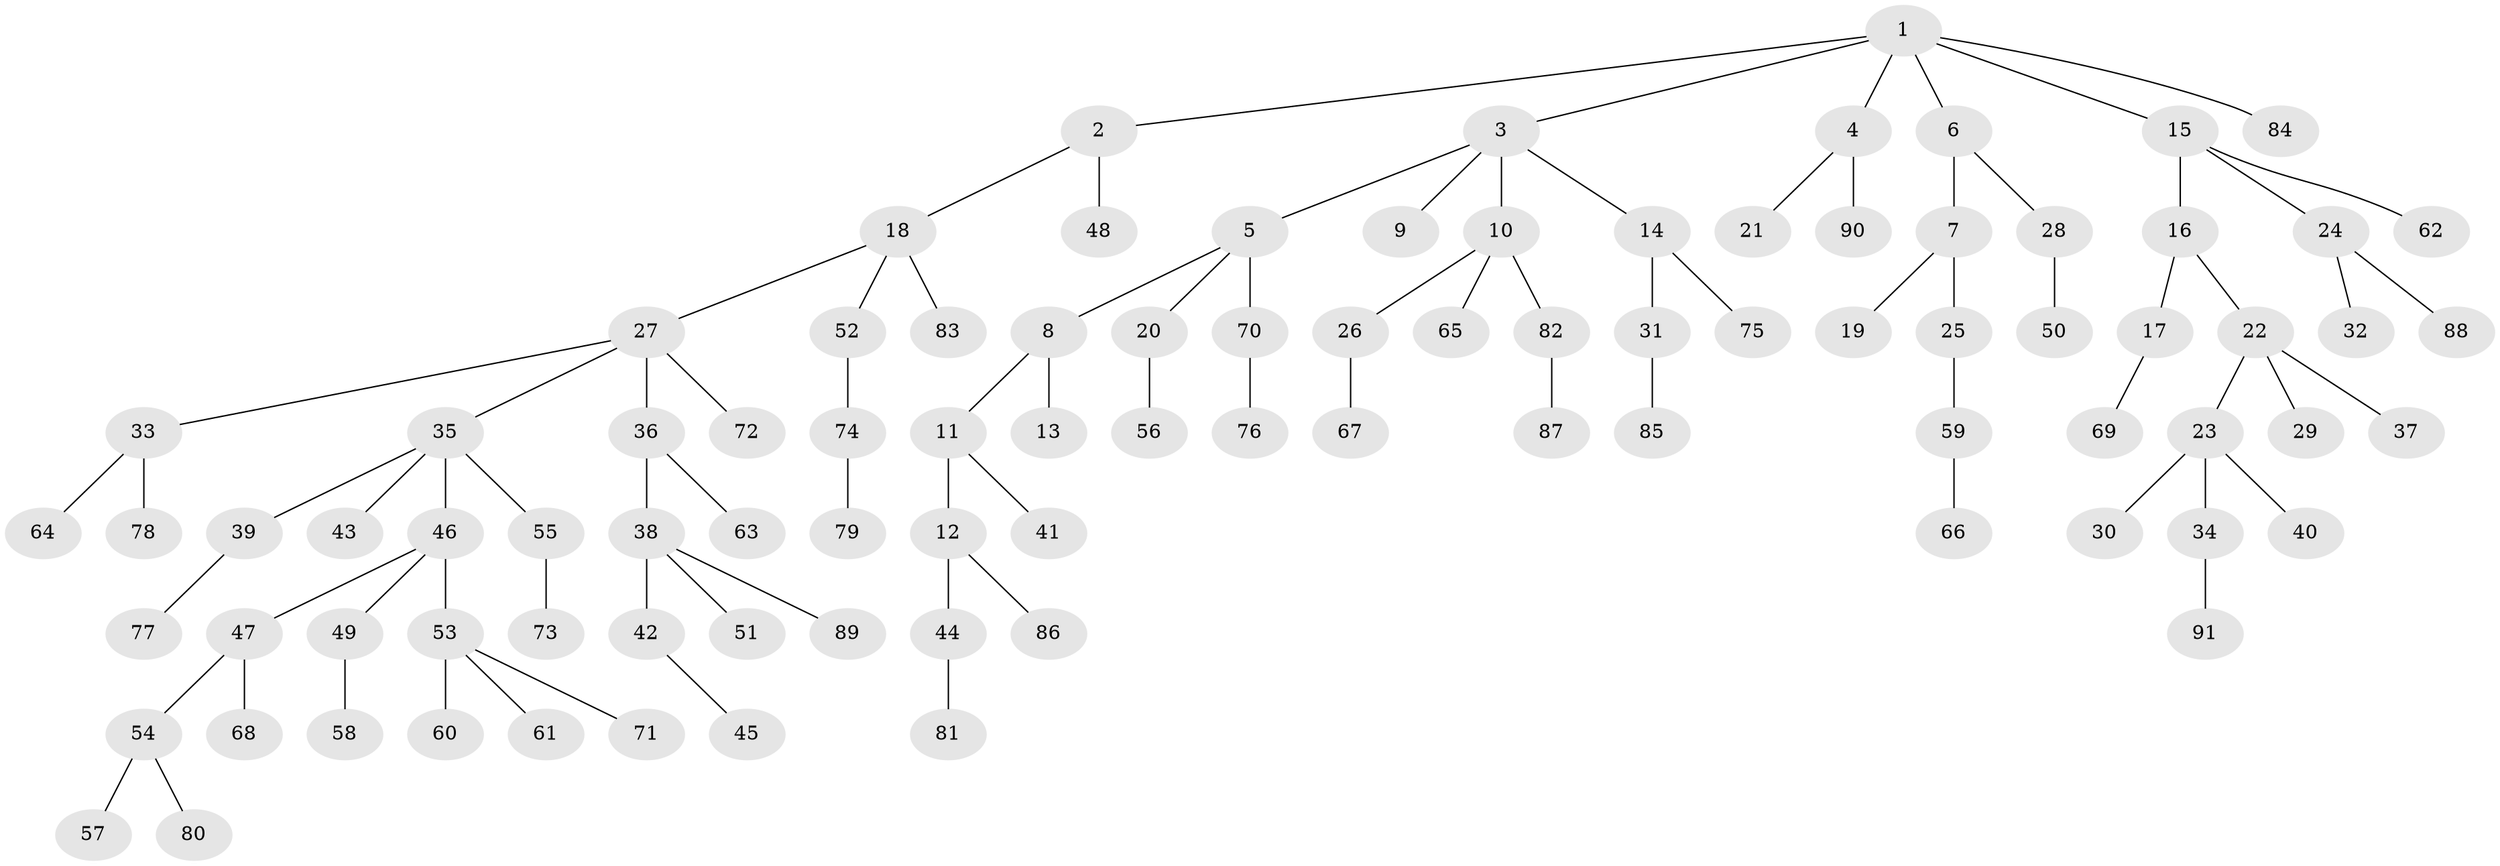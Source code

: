 // coarse degree distribution, {7: 0.016666666666666666, 6: 0.03333333333333333, 2: 0.1, 4: 0.1, 3: 0.08333333333333333, 1: 0.6333333333333333, 5: 0.03333333333333333}
// Generated by graph-tools (version 1.1) at 2025/24/03/03/25 07:24:09]
// undirected, 91 vertices, 90 edges
graph export_dot {
graph [start="1"]
  node [color=gray90,style=filled];
  1;
  2;
  3;
  4;
  5;
  6;
  7;
  8;
  9;
  10;
  11;
  12;
  13;
  14;
  15;
  16;
  17;
  18;
  19;
  20;
  21;
  22;
  23;
  24;
  25;
  26;
  27;
  28;
  29;
  30;
  31;
  32;
  33;
  34;
  35;
  36;
  37;
  38;
  39;
  40;
  41;
  42;
  43;
  44;
  45;
  46;
  47;
  48;
  49;
  50;
  51;
  52;
  53;
  54;
  55;
  56;
  57;
  58;
  59;
  60;
  61;
  62;
  63;
  64;
  65;
  66;
  67;
  68;
  69;
  70;
  71;
  72;
  73;
  74;
  75;
  76;
  77;
  78;
  79;
  80;
  81;
  82;
  83;
  84;
  85;
  86;
  87;
  88;
  89;
  90;
  91;
  1 -- 2;
  1 -- 3;
  1 -- 4;
  1 -- 6;
  1 -- 15;
  1 -- 84;
  2 -- 18;
  2 -- 48;
  3 -- 5;
  3 -- 9;
  3 -- 10;
  3 -- 14;
  4 -- 21;
  4 -- 90;
  5 -- 8;
  5 -- 20;
  5 -- 70;
  6 -- 7;
  6 -- 28;
  7 -- 19;
  7 -- 25;
  8 -- 11;
  8 -- 13;
  10 -- 26;
  10 -- 65;
  10 -- 82;
  11 -- 12;
  11 -- 41;
  12 -- 44;
  12 -- 86;
  14 -- 31;
  14 -- 75;
  15 -- 16;
  15 -- 24;
  15 -- 62;
  16 -- 17;
  16 -- 22;
  17 -- 69;
  18 -- 27;
  18 -- 52;
  18 -- 83;
  20 -- 56;
  22 -- 23;
  22 -- 29;
  22 -- 37;
  23 -- 30;
  23 -- 34;
  23 -- 40;
  24 -- 32;
  24 -- 88;
  25 -- 59;
  26 -- 67;
  27 -- 33;
  27 -- 35;
  27 -- 36;
  27 -- 72;
  28 -- 50;
  31 -- 85;
  33 -- 64;
  33 -- 78;
  34 -- 91;
  35 -- 39;
  35 -- 43;
  35 -- 46;
  35 -- 55;
  36 -- 38;
  36 -- 63;
  38 -- 42;
  38 -- 51;
  38 -- 89;
  39 -- 77;
  42 -- 45;
  44 -- 81;
  46 -- 47;
  46 -- 49;
  46 -- 53;
  47 -- 54;
  47 -- 68;
  49 -- 58;
  52 -- 74;
  53 -- 60;
  53 -- 61;
  53 -- 71;
  54 -- 57;
  54 -- 80;
  55 -- 73;
  59 -- 66;
  70 -- 76;
  74 -- 79;
  82 -- 87;
}
